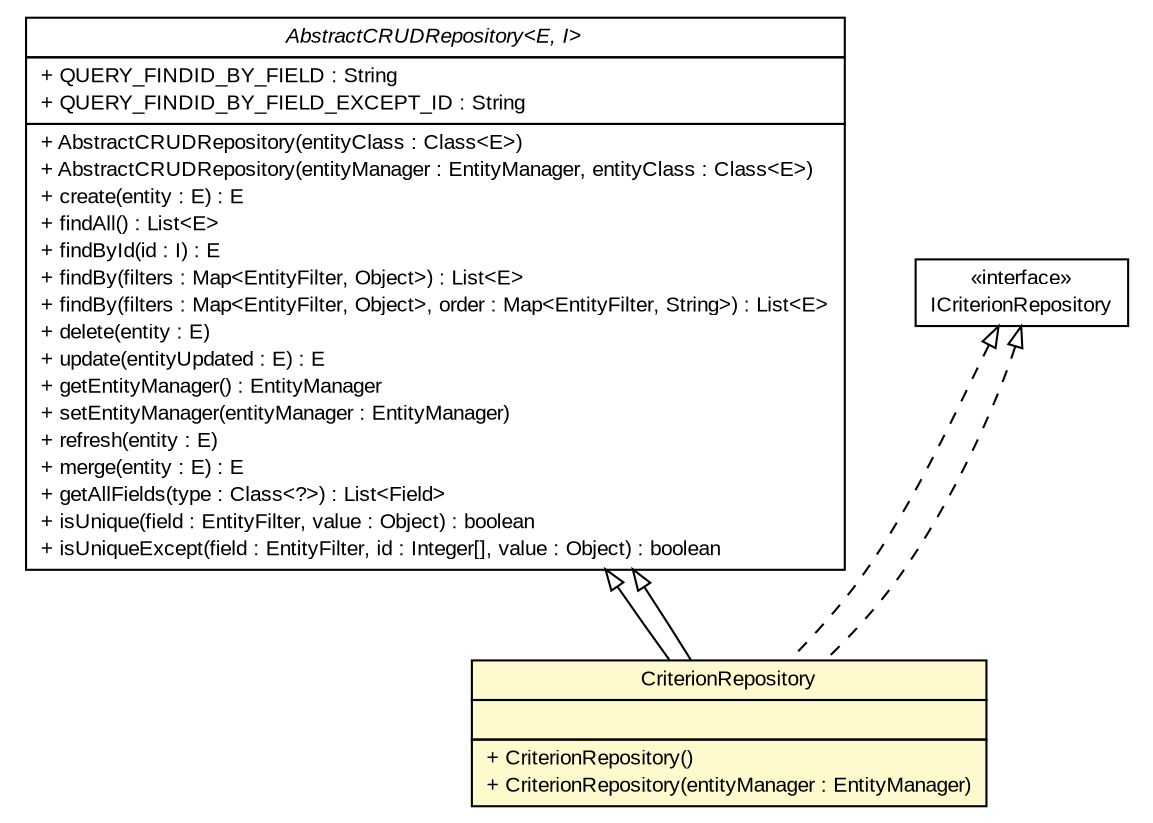 #!/usr/local/bin/dot
#
# Class diagram 
# Generated by UMLGraph version R5_6-24-gf6e263 (http://www.umlgraph.org/)
#

digraph G {
	edge [fontname="arial",fontsize=10,labelfontname="arial",labelfontsize=10];
	node [fontname="arial",fontsize=10,shape=plaintext];
	nodesep=0.25;
	ranksep=0.5;
	// gov.sandia.cf.dao.AbstractCRUDRepository<E, I>
	c80261 [label=<<table title="gov.sandia.cf.dao.AbstractCRUDRepository" border="0" cellborder="1" cellspacing="0" cellpadding="2" port="p" href="../AbstractCRUDRepository.html">
		<tr><td><table border="0" cellspacing="0" cellpadding="1">
<tr><td align="center" balign="center"><font face="arial italic"> AbstractCRUDRepository&lt;E, I&gt; </font></td></tr>
		</table></td></tr>
		<tr><td><table border="0" cellspacing="0" cellpadding="1">
<tr><td align="left" balign="left"> + QUERY_FINDID_BY_FIELD : String </td></tr>
<tr><td align="left" balign="left"> + QUERY_FINDID_BY_FIELD_EXCEPT_ID : String </td></tr>
		</table></td></tr>
		<tr><td><table border="0" cellspacing="0" cellpadding="1">
<tr><td align="left" balign="left"> + AbstractCRUDRepository(entityClass : Class&lt;E&gt;) </td></tr>
<tr><td align="left" balign="left"> + AbstractCRUDRepository(entityManager : EntityManager, entityClass : Class&lt;E&gt;) </td></tr>
<tr><td align="left" balign="left"> + create(entity : E) : E </td></tr>
<tr><td align="left" balign="left"> + findAll() : List&lt;E&gt; </td></tr>
<tr><td align="left" balign="left"> + findById(id : I) : E </td></tr>
<tr><td align="left" balign="left"> + findBy(filters : Map&lt;EntityFilter, Object&gt;) : List&lt;E&gt; </td></tr>
<tr><td align="left" balign="left"> + findBy(filters : Map&lt;EntityFilter, Object&gt;, order : Map&lt;EntityFilter, String&gt;) : List&lt;E&gt; </td></tr>
<tr><td align="left" balign="left"> + delete(entity : E) </td></tr>
<tr><td align="left" balign="left"> + update(entityUpdated : E) : E </td></tr>
<tr><td align="left" balign="left"> + getEntityManager() : EntityManager </td></tr>
<tr><td align="left" balign="left"> + setEntityManager(entityManager : EntityManager) </td></tr>
<tr><td align="left" balign="left"> + refresh(entity : E) </td></tr>
<tr><td align="left" balign="left"> + merge(entity : E) : E </td></tr>
<tr><td align="left" balign="left"> + getAllFields(type : Class&lt;?&gt;) : List&lt;Field&gt; </td></tr>
<tr><td align="left" balign="left"> + isUnique(field : EntityFilter, value : Object) : boolean </td></tr>
<tr><td align="left" balign="left"> + isUniqueExcept(field : EntityFilter, id : Integer[], value : Object) : boolean </td></tr>
		</table></td></tr>
		</table>>, URL="../AbstractCRUDRepository.html", fontname="arial", fontcolor="black", fontsize=10.0];
	// gov.sandia.cf.dao.ICriterionRepository
	c80270 [label=<<table title="gov.sandia.cf.dao.ICriterionRepository" border="0" cellborder="1" cellspacing="0" cellpadding="2" port="p" href="../ICriterionRepository.html">
		<tr><td><table border="0" cellspacing="0" cellpadding="1">
<tr><td align="center" balign="center"> &#171;interface&#187; </td></tr>
<tr><td align="center" balign="center"> ICriterionRepository </td></tr>
		</table></td></tr>
		</table>>, URL="../ICriterionRepository.html", fontname="arial", fontcolor="black", fontsize=10.0];
	// gov.sandia.cf.dao.impl.CriterionRepository
	c80288 [label=<<table title="gov.sandia.cf.dao.impl.CriterionRepository" border="0" cellborder="1" cellspacing="0" cellpadding="2" port="p" bgcolor="lemonChiffon" href="./CriterionRepository.html">
		<tr><td><table border="0" cellspacing="0" cellpadding="1">
<tr><td align="center" balign="center"> CriterionRepository </td></tr>
		</table></td></tr>
		<tr><td><table border="0" cellspacing="0" cellpadding="1">
<tr><td align="left" balign="left">  </td></tr>
		</table></td></tr>
		<tr><td><table border="0" cellspacing="0" cellpadding="1">
<tr><td align="left" balign="left"> + CriterionRepository() </td></tr>
<tr><td align="left" balign="left"> + CriterionRepository(entityManager : EntityManager) </td></tr>
		</table></td></tr>
		</table>>, URL="./CriterionRepository.html", fontname="arial", fontcolor="black", fontsize=10.0];
	//gov.sandia.cf.dao.impl.CriterionRepository extends gov.sandia.cf.dao.AbstractCRUDRepository<gov.sandia.cf.model.Criterion, java.lang.Integer>
	c80261:p -> c80288:p [dir=back,arrowtail=empty];
	//gov.sandia.cf.dao.impl.CriterionRepository implements gov.sandia.cf.dao.ICriterionRepository
	c80270:p -> c80288:p [dir=back,arrowtail=empty,style=dashed];
	//gov.sandia.cf.dao.impl.CriterionRepository extends gov.sandia.cf.dao.AbstractCRUDRepository<gov.sandia.cf.model.Criterion, java.lang.Integer>
	c80261:p -> c80288:p [dir=back,arrowtail=empty];
	//gov.sandia.cf.dao.impl.CriterionRepository implements gov.sandia.cf.dao.ICriterionRepository
	c80270:p -> c80288:p [dir=back,arrowtail=empty,style=dashed];
}

